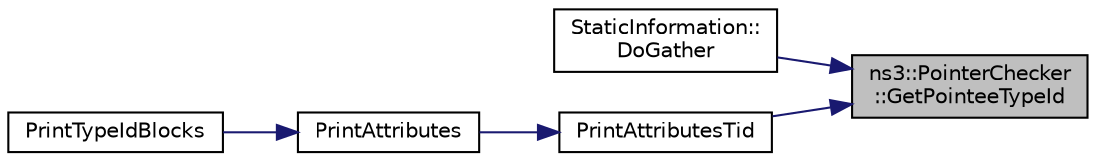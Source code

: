 digraph "ns3::PointerChecker::GetPointeeTypeId"
{
 // LATEX_PDF_SIZE
  edge [fontname="Helvetica",fontsize="10",labelfontname="Helvetica",labelfontsize="10"];
  node [fontname="Helvetica",fontsize="10",shape=record];
  rankdir="RL";
  Node1 [label="ns3::PointerChecker\l::GetPointeeTypeId",height=0.2,width=0.4,color="black", fillcolor="grey75", style="filled", fontcolor="black",tooltip="Get the TypeId of the base type."];
  Node1 -> Node2 [dir="back",color="midnightblue",fontsize="10",style="solid",fontname="Helvetica"];
  Node2 [label="StaticInformation::\lDoGather",height=0.2,width=0.4,color="black", fillcolor="white", style="filled",URL="$class_static_information.html#a069effffe5ecd58b6cc7eeb86d4eed0e",tooltip="Gather attribute, configuration path information for tid."];
  Node1 -> Node3 [dir="back",color="midnightblue",fontsize="10",style="solid",fontname="Helvetica"];
  Node3 [label="PrintAttributesTid",height=0.2,width=0.4,color="black", fillcolor="white", style="filled",URL="$print-introspected-doxygen_8cc.html#af7d3e211ca4107638fd7b5699f569ff8",tooltip="Print direct Attributes for this TypeId."];
  Node3 -> Node4 [dir="back",color="midnightblue",fontsize="10",style="solid",fontname="Helvetica"];
  Node4 [label="PrintAttributes",height=0.2,width=0.4,color="black", fillcolor="white", style="filled",URL="$print-introspected-doxygen_8cc.html#ae1835e579578f69543dea8a8ef9a6d1b",tooltip="Print the Attributes block for tid, including Attributes declared in base classes."];
  Node4 -> Node5 [dir="back",color="midnightblue",fontsize="10",style="solid",fontname="Helvetica"];
  Node5 [label="PrintTypeIdBlocks",height=0.2,width=0.4,color="black", fillcolor="white", style="filled",URL="$print-introspected-doxygen_8cc.html#a62645d02d71b5d1622ccb9f16d5fa412",tooltip="Print the doxy block for each TypeId."];
}
